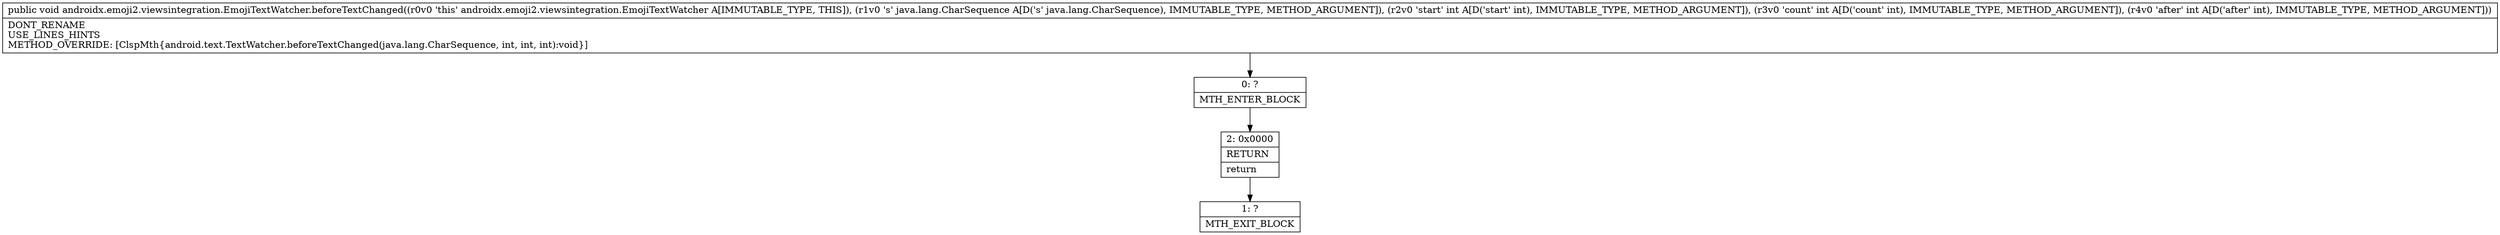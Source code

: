 digraph "CFG forandroidx.emoji2.viewsintegration.EmojiTextWatcher.beforeTextChanged(Ljava\/lang\/CharSequence;III)V" {
Node_0 [shape=record,label="{0\:\ ?|MTH_ENTER_BLOCK\l}"];
Node_2 [shape=record,label="{2\:\ 0x0000|RETURN\l|return\l}"];
Node_1 [shape=record,label="{1\:\ ?|MTH_EXIT_BLOCK\l}"];
MethodNode[shape=record,label="{public void androidx.emoji2.viewsintegration.EmojiTextWatcher.beforeTextChanged((r0v0 'this' androidx.emoji2.viewsintegration.EmojiTextWatcher A[IMMUTABLE_TYPE, THIS]), (r1v0 's' java.lang.CharSequence A[D('s' java.lang.CharSequence), IMMUTABLE_TYPE, METHOD_ARGUMENT]), (r2v0 'start' int A[D('start' int), IMMUTABLE_TYPE, METHOD_ARGUMENT]), (r3v0 'count' int A[D('count' int), IMMUTABLE_TYPE, METHOD_ARGUMENT]), (r4v0 'after' int A[D('after' int), IMMUTABLE_TYPE, METHOD_ARGUMENT]))  | DONT_RENAME\lUSE_LINES_HINTS\lMETHOD_OVERRIDE: [ClspMth\{android.text.TextWatcher.beforeTextChanged(java.lang.CharSequence, int, int, int):void\}]\l}"];
MethodNode -> Node_0;Node_0 -> Node_2;
Node_2 -> Node_1;
}

